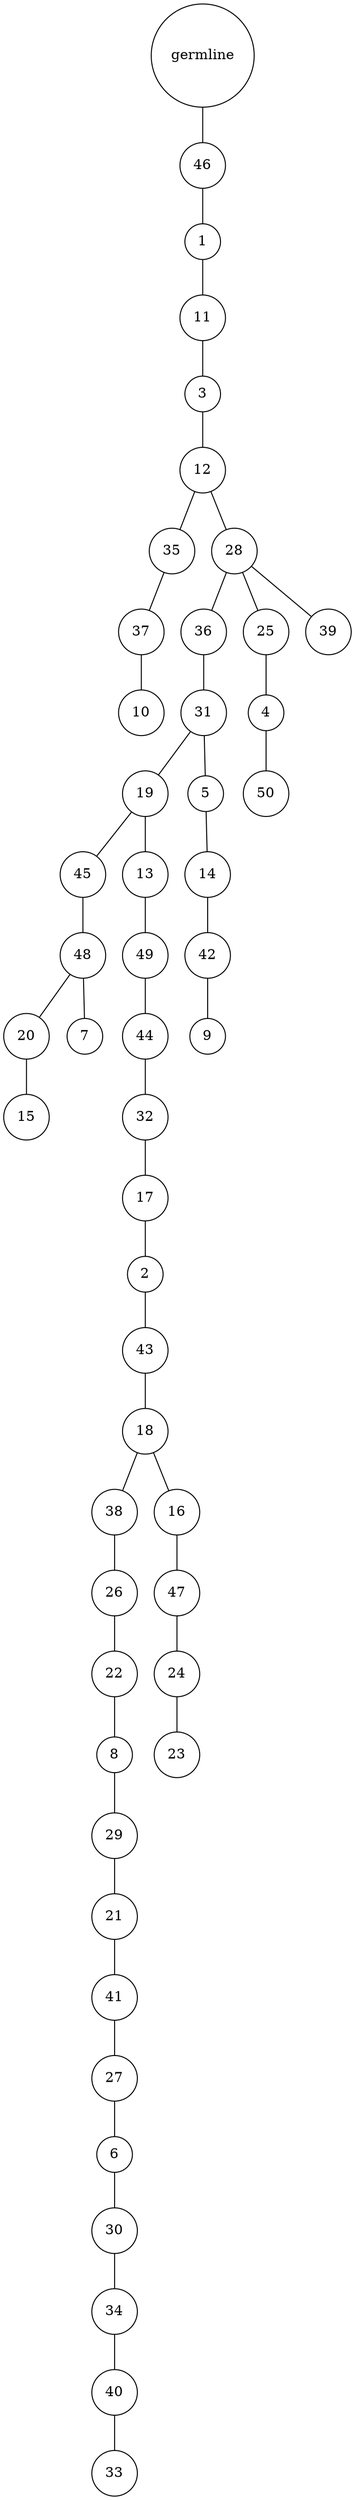 graph {
	rankdir=UD;
	splines=line;
	node [shape=circle]
	"0x7fee5a0dcb80" [label="germline"];
	"0x7fee5a0dcbb0" [label="46"];
	"0x7fee5a0dcb80" -- "0x7fee5a0dcbb0" ;
	"0x7fee5a0dcbe0" [label="1"];
	"0x7fee5a0dcbb0" -- "0x7fee5a0dcbe0" ;
	"0x7fee5a0dcc10" [label="11"];
	"0x7fee5a0dcbe0" -- "0x7fee5a0dcc10" ;
	"0x7fee5a0dcc40" [label="3"];
	"0x7fee5a0dcc10" -- "0x7fee5a0dcc40" ;
	"0x7fee5a0dcc70" [label="12"];
	"0x7fee5a0dcc40" -- "0x7fee5a0dcc70" ;
	"0x7fee5a0dcca0" [label="35"];
	"0x7fee5a0dcc70" -- "0x7fee5a0dcca0" ;
	"0x7fee5a0dccd0" [label="37"];
	"0x7fee5a0dcca0" -- "0x7fee5a0dccd0" ;
	"0x7fee5a0dcd00" [label="10"];
	"0x7fee5a0dccd0" -- "0x7fee5a0dcd00" ;
	"0x7fee5a0dcd30" [label="28"];
	"0x7fee5a0dcc70" -- "0x7fee5a0dcd30" ;
	"0x7fee5a0dcd60" [label="36"];
	"0x7fee5a0dcd30" -- "0x7fee5a0dcd60" ;
	"0x7fee5a0dcd90" [label="31"];
	"0x7fee5a0dcd60" -- "0x7fee5a0dcd90" ;
	"0x7fee5a0dcdc0" [label="19"];
	"0x7fee5a0dcd90" -- "0x7fee5a0dcdc0" ;
	"0x7fee5a0dcdf0" [label="45"];
	"0x7fee5a0dcdc0" -- "0x7fee5a0dcdf0" ;
	"0x7fee5a0dce20" [label="48"];
	"0x7fee5a0dcdf0" -- "0x7fee5a0dce20" ;
	"0x7fee5a0dce50" [label="20"];
	"0x7fee5a0dce20" -- "0x7fee5a0dce50" ;
	"0x7fee5a0dce80" [label="15"];
	"0x7fee5a0dce50" -- "0x7fee5a0dce80" ;
	"0x7fee5a0dceb0" [label="7"];
	"0x7fee5a0dce20" -- "0x7fee5a0dceb0" ;
	"0x7fee5a0dcee0" [label="13"];
	"0x7fee5a0dcdc0" -- "0x7fee5a0dcee0" ;
	"0x7fee5a0dcf10" [label="49"];
	"0x7fee5a0dcee0" -- "0x7fee5a0dcf10" ;
	"0x7fee5a0dcf40" [label="44"];
	"0x7fee5a0dcf10" -- "0x7fee5a0dcf40" ;
	"0x7fee5a0dcf70" [label="32"];
	"0x7fee5a0dcf40" -- "0x7fee5a0dcf70" ;
	"0x7fee5a0dcfa0" [label="17"];
	"0x7fee5a0dcf70" -- "0x7fee5a0dcfa0" ;
	"0x7fee5a0dcfd0" [label="2"];
	"0x7fee5a0dcfa0" -- "0x7fee5a0dcfd0" ;
	"0x7fee5a0e9040" [label="43"];
	"0x7fee5a0dcfd0" -- "0x7fee5a0e9040" ;
	"0x7fee5a0e9070" [label="18"];
	"0x7fee5a0e9040" -- "0x7fee5a0e9070" ;
	"0x7fee5a0e90a0" [label="38"];
	"0x7fee5a0e9070" -- "0x7fee5a0e90a0" ;
	"0x7fee5a0e90d0" [label="26"];
	"0x7fee5a0e90a0" -- "0x7fee5a0e90d0" ;
	"0x7fee5a0e9100" [label="22"];
	"0x7fee5a0e90d0" -- "0x7fee5a0e9100" ;
	"0x7fee5a0e9130" [label="8"];
	"0x7fee5a0e9100" -- "0x7fee5a0e9130" ;
	"0x7fee5a0e9160" [label="29"];
	"0x7fee5a0e9130" -- "0x7fee5a0e9160" ;
	"0x7fee5a0e9190" [label="21"];
	"0x7fee5a0e9160" -- "0x7fee5a0e9190" ;
	"0x7fee5a0e91c0" [label="41"];
	"0x7fee5a0e9190" -- "0x7fee5a0e91c0" ;
	"0x7fee5a0e91f0" [label="27"];
	"0x7fee5a0e91c0" -- "0x7fee5a0e91f0" ;
	"0x7fee5a0e9220" [label="6"];
	"0x7fee5a0e91f0" -- "0x7fee5a0e9220" ;
	"0x7fee5a0e9250" [label="30"];
	"0x7fee5a0e9220" -- "0x7fee5a0e9250" ;
	"0x7fee5a0e9280" [label="34"];
	"0x7fee5a0e9250" -- "0x7fee5a0e9280" ;
	"0x7fee5a0e92b0" [label="40"];
	"0x7fee5a0e9280" -- "0x7fee5a0e92b0" ;
	"0x7fee5a0e92e0" [label="33"];
	"0x7fee5a0e92b0" -- "0x7fee5a0e92e0" ;
	"0x7fee5a0e9310" [label="16"];
	"0x7fee5a0e9070" -- "0x7fee5a0e9310" ;
	"0x7fee5a0e9340" [label="47"];
	"0x7fee5a0e9310" -- "0x7fee5a0e9340" ;
	"0x7fee5a0e9370" [label="24"];
	"0x7fee5a0e9340" -- "0x7fee5a0e9370" ;
	"0x7fee5a0e93a0" [label="23"];
	"0x7fee5a0e9370" -- "0x7fee5a0e93a0" ;
	"0x7fee5a0e93d0" [label="5"];
	"0x7fee5a0dcd90" -- "0x7fee5a0e93d0" ;
	"0x7fee5a0e9400" [label="14"];
	"0x7fee5a0e93d0" -- "0x7fee5a0e9400" ;
	"0x7fee5a0e9430" [label="42"];
	"0x7fee5a0e9400" -- "0x7fee5a0e9430" ;
	"0x7fee5a0e9460" [label="9"];
	"0x7fee5a0e9430" -- "0x7fee5a0e9460" ;
	"0x7fee5a0e9490" [label="25"];
	"0x7fee5a0dcd30" -- "0x7fee5a0e9490" ;
	"0x7fee5a0e94c0" [label="4"];
	"0x7fee5a0e9490" -- "0x7fee5a0e94c0" ;
	"0x7fee5a0e94f0" [label="50"];
	"0x7fee5a0e94c0" -- "0x7fee5a0e94f0" ;
	"0x7fee5a0e9520" [label="39"];
	"0x7fee5a0dcd30" -- "0x7fee5a0e9520" ;
}
